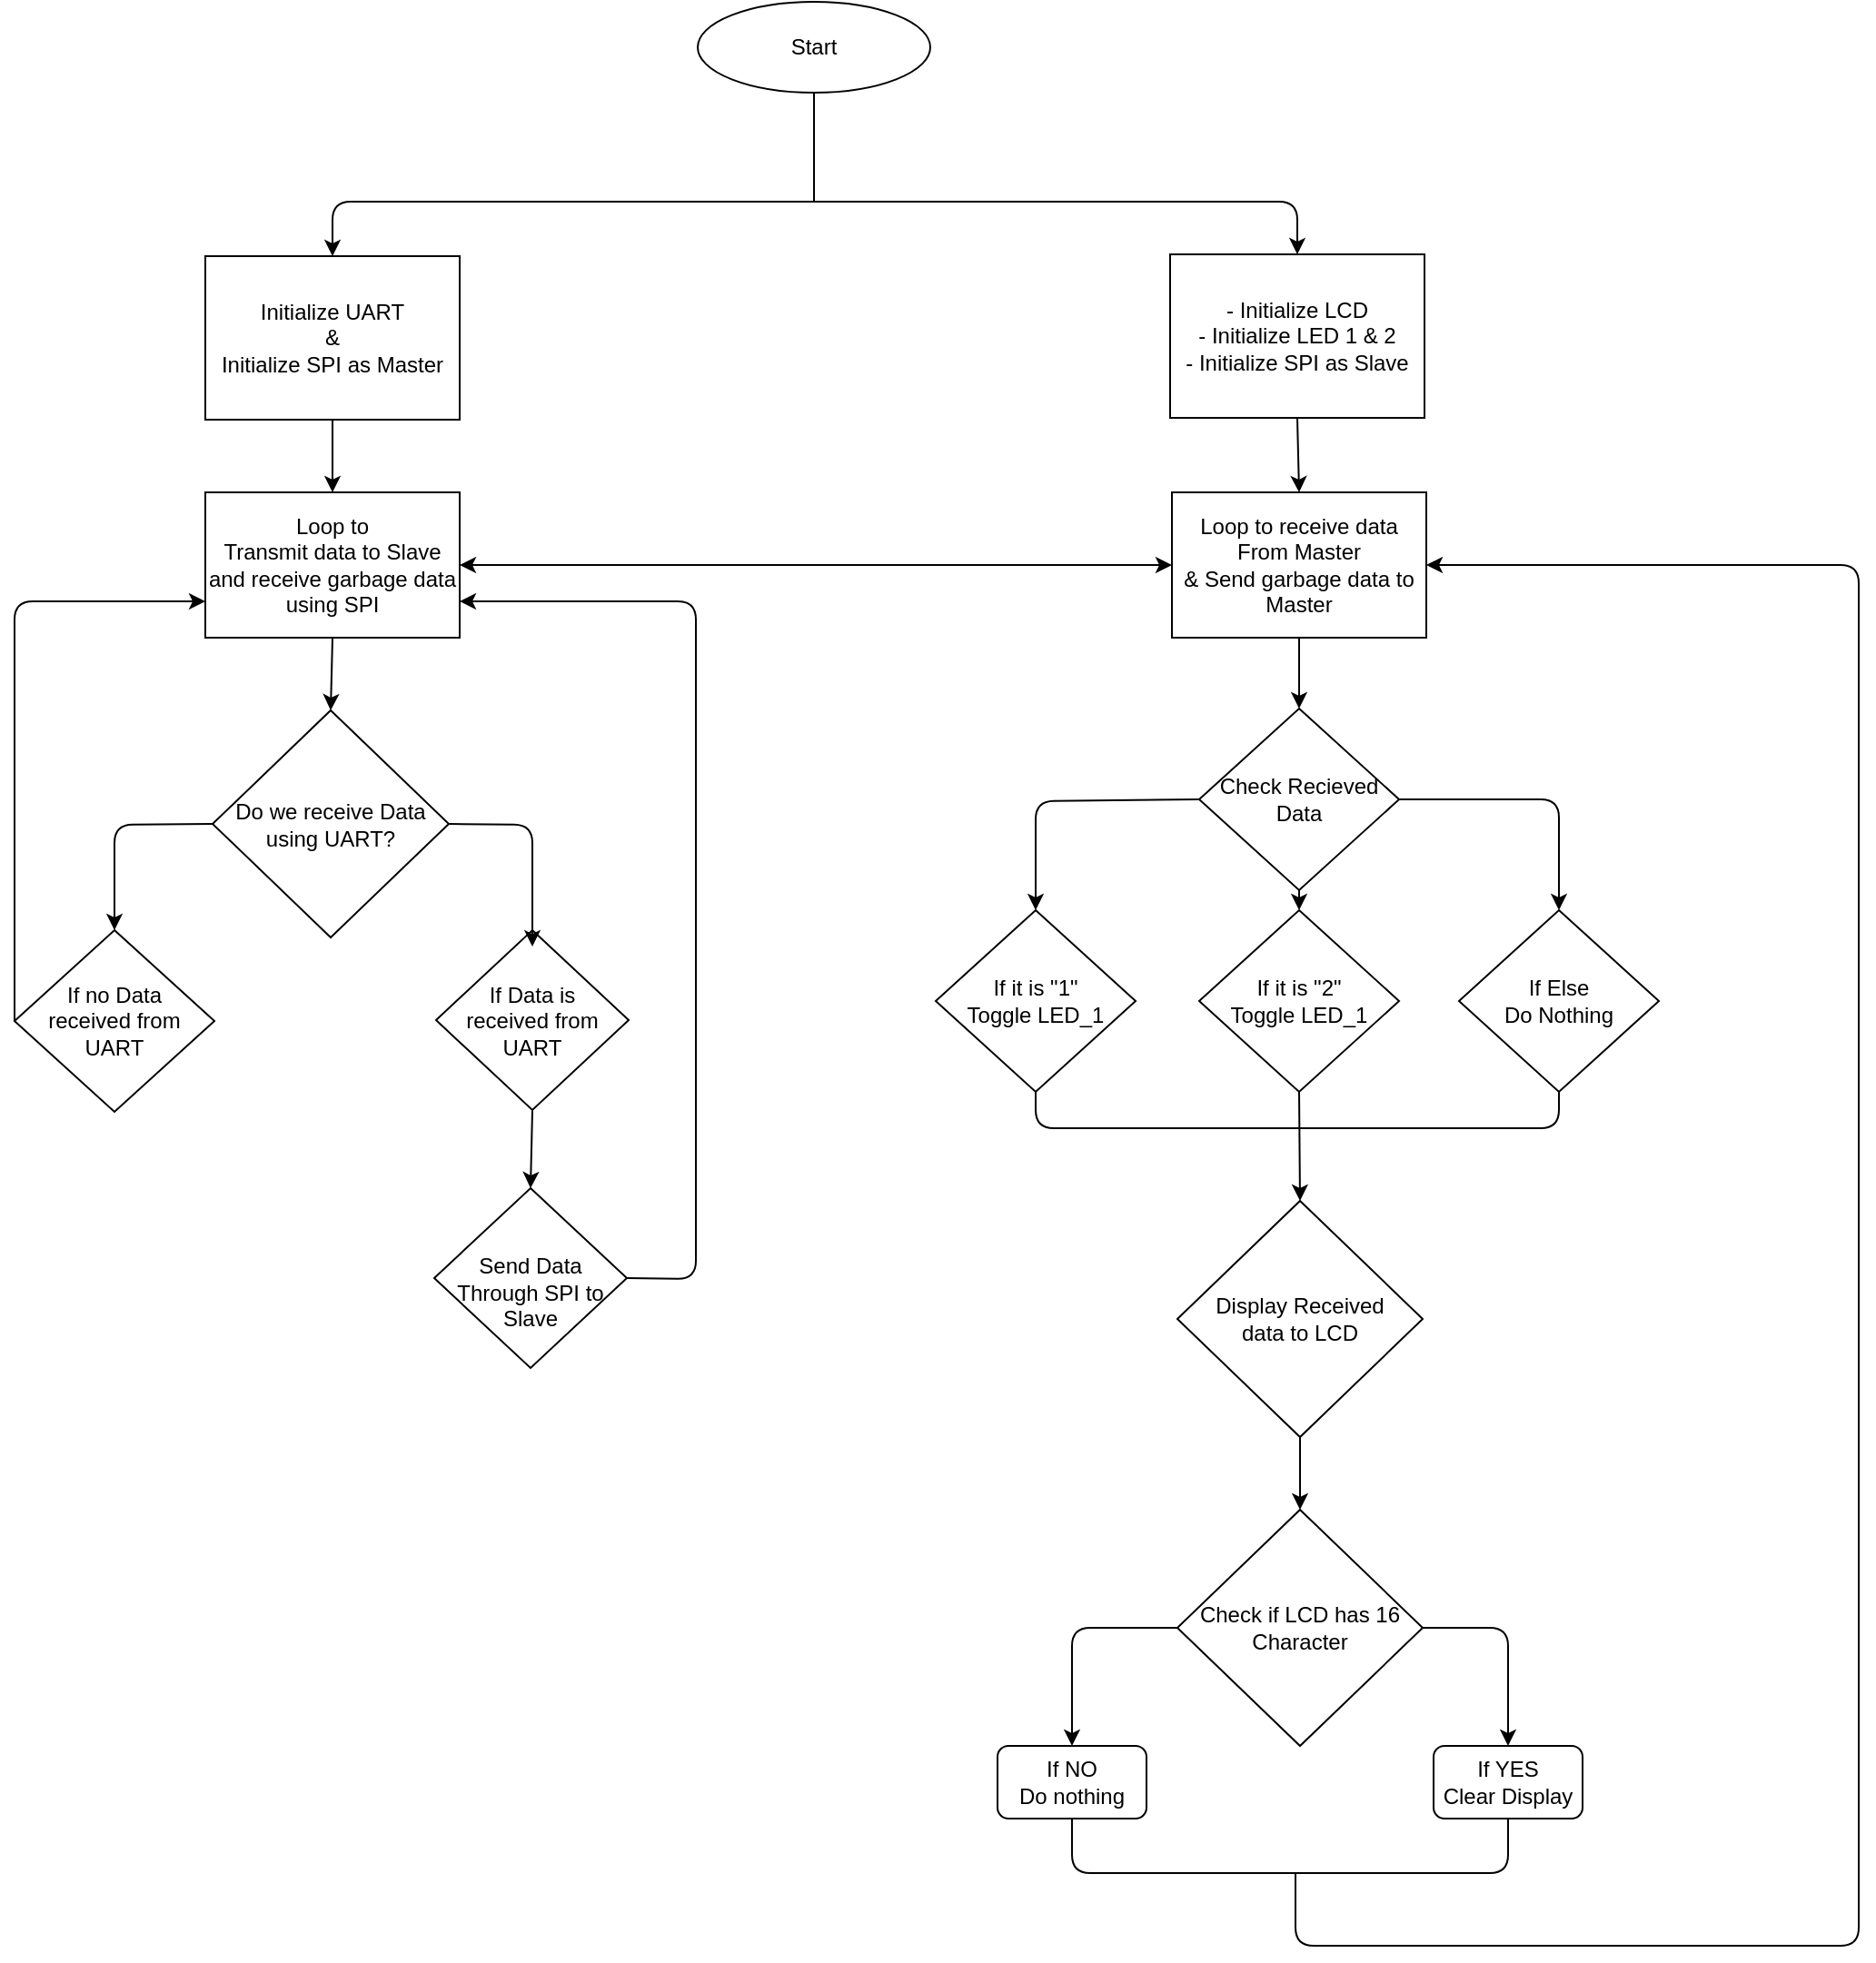 <mxfile version="14.7.6" type="github"><diagram id="usJmKWdr_tLzzN1epcfk" name="Page-1"><mxGraphModel dx="389" dy="806" grid="1" gridSize="10" guides="1" tooltips="1" connect="1" arrows="1" fold="1" page="1" pageScale="1" pageWidth="850" pageHeight="1100" math="0" shadow="0"><root><mxCell id="0"/><mxCell id="1" parent="0"/><mxCell id="dICTBoF0oqOa12W-orgk-1" value="Start" style="ellipse;whiteSpace=wrap;html=1;" parent="1" vertex="1"><mxGeometry x="416" y="40" width="128" height="50" as="geometry"/></mxCell><mxCell id="dICTBoF0oqOa12W-orgk-2" value="Initialize UART&lt;br&gt;&amp;amp;&lt;br&gt;Initialize SPI as Master" style="rounded=0;whiteSpace=wrap;html=1;" parent="1" vertex="1"><mxGeometry x="145" y="180" width="140" height="90" as="geometry"/></mxCell><mxCell id="dICTBoF0oqOa12W-orgk-3" value="&lt;span&gt;- Initialize LCD&lt;br&gt;&lt;/span&gt;- Initialize LED 1 &amp;amp; 2&lt;span&gt;&lt;br&gt;&lt;/span&gt;&lt;span&gt;- Initialize SPI as Slave&lt;br&gt;&lt;/span&gt;" style="rounded=0;whiteSpace=wrap;html=1;" parent="1" vertex="1"><mxGeometry x="676" y="179" width="140" height="90" as="geometry"/></mxCell><mxCell id="dICTBoF0oqOa12W-orgk-4" value="Loop to&lt;br&gt;Transmit data to Slave and receive garbage data using SPI" style="rounded=0;whiteSpace=wrap;html=1;" parent="1" vertex="1"><mxGeometry x="145" y="310" width="140" height="80" as="geometry"/></mxCell><mxCell id="dICTBoF0oqOa12W-orgk-5" value="Loop to receive data From Master&lt;br&gt;&amp;amp; Send garbage data to Master" style="rounded=0;whiteSpace=wrap;html=1;" parent="1" vertex="1"><mxGeometry x="677" y="310" width="140" height="80" as="geometry"/></mxCell><mxCell id="dICTBoF0oqOa12W-orgk-6" value="Display Received&lt;br&gt;data to LCD" style="rhombus;whiteSpace=wrap;html=1;" parent="1" vertex="1"><mxGeometry x="680" y="700" width="135" height="130" as="geometry"/></mxCell><mxCell id="dICTBoF0oqOa12W-orgk-7" value="Do we receive Data using UART?" style="rhombus;whiteSpace=wrap;html=1;" parent="1" vertex="1"><mxGeometry x="149" y="430" width="130" height="125" as="geometry"/></mxCell><mxCell id="dICTBoF0oqOa12W-orgk-8" value="" style="endArrow=classic;html=1;entryX=0.5;entryY=0;entryDx=0;entryDy=0;exitX=0.5;exitY=1;exitDx=0;exitDy=0;" parent="1" source="dICTBoF0oqOa12W-orgk-4" target="dICTBoF0oqOa12W-orgk-7" edge="1"><mxGeometry width="50" height="50" relative="1" as="geometry"><mxPoint x="175" y="390" as="sourcePoint"/><mxPoint x="165" y="390" as="targetPoint"/><Array as="points"/></mxGeometry></mxCell><mxCell id="dICTBoF0oqOa12W-orgk-9" value="" style="endArrow=classic;startArrow=classic;html=1;entryX=0;entryY=0.5;entryDx=0;entryDy=0;exitX=1;exitY=0.5;exitDx=0;exitDy=0;" parent="1" source="dICTBoF0oqOa12W-orgk-4" target="dICTBoF0oqOa12W-orgk-5" edge="1"><mxGeometry width="50" height="50" relative="1" as="geometry"><mxPoint x="275" y="320" as="sourcePoint"/><mxPoint x="315" y="270" as="targetPoint"/></mxGeometry></mxCell><mxCell id="dICTBoF0oqOa12W-orgk-10" value="" style="endArrow=classic;html=1;entryX=0.5;entryY=0;entryDx=0;entryDy=0;" parent="1" target="dICTBoF0oqOa12W-orgk-3" edge="1"><mxGeometry width="50" height="50" relative="1" as="geometry"><mxPoint x="395" y="150" as="sourcePoint"/><mxPoint x="565" y="150" as="targetPoint"/><Array as="points"><mxPoint x="565" y="150"/><mxPoint x="746" y="150"/></Array></mxGeometry></mxCell><mxCell id="dICTBoF0oqOa12W-orgk-11" value="" style="endArrow=none;html=1;entryX=0.5;entryY=1;entryDx=0;entryDy=0;" parent="1" target="dICTBoF0oqOa12W-orgk-1" edge="1"><mxGeometry width="50" height="50" relative="1" as="geometry"><mxPoint x="480" y="150" as="sourcePoint"/><mxPoint x="395" y="90" as="targetPoint"/><Array as="points"/></mxGeometry></mxCell><mxCell id="dICTBoF0oqOa12W-orgk-12" value="" style="endArrow=classic;html=1;entryX=0.5;entryY=0;entryDx=0;entryDy=0;" parent="1" target="dICTBoF0oqOa12W-orgk-2" edge="1"><mxGeometry width="50" height="50" relative="1" as="geometry"><mxPoint x="395" y="150" as="sourcePoint"/><mxPoint x="505" y="220" as="targetPoint"/><Array as="points"><mxPoint x="215" y="150"/></Array></mxGeometry></mxCell><mxCell id="dICTBoF0oqOa12W-orgk-13" value="" style="endArrow=classic;html=1;exitX=0.5;exitY=1;exitDx=0;exitDy=0;entryX=0.5;entryY=0;entryDx=0;entryDy=0;" parent="1" source="dICTBoF0oqOa12W-orgk-2" target="dICTBoF0oqOa12W-orgk-4" edge="1"><mxGeometry width="50" height="50" relative="1" as="geometry"><mxPoint x="455" y="270" as="sourcePoint"/><mxPoint x="505" y="220" as="targetPoint"/></mxGeometry></mxCell><mxCell id="dICTBoF0oqOa12W-orgk-14" value="" style="endArrow=classic;html=1;exitX=0.5;exitY=1;exitDx=0;exitDy=0;entryX=0.5;entryY=0;entryDx=0;entryDy=0;" parent="1" source="dICTBoF0oqOa12W-orgk-3" target="dICTBoF0oqOa12W-orgk-5" edge="1"><mxGeometry width="50" height="50" relative="1" as="geometry"><mxPoint x="455" y="510" as="sourcePoint"/><mxPoint x="505" y="460" as="targetPoint"/></mxGeometry></mxCell><mxCell id="dICTBoF0oqOa12W-orgk-15" value="Check if LCD has 16 Character" style="rhombus;whiteSpace=wrap;html=1;" parent="1" vertex="1"><mxGeometry x="680" y="870" width="135" height="130" as="geometry"/></mxCell><mxCell id="dICTBoF0oqOa12W-orgk-16" value="" style="endArrow=classic;html=1;exitX=0.5;exitY=1;exitDx=0;exitDy=0;entryX=0.5;entryY=0;entryDx=0;entryDy=0;" parent="1" source="dICTBoF0oqOa12W-orgk-6" target="dICTBoF0oqOa12W-orgk-15" edge="1"><mxGeometry width="50" height="50" relative="1" as="geometry"><mxPoint x="655" y="870" as="sourcePoint"/><mxPoint x="705" y="820" as="targetPoint"/></mxGeometry></mxCell><mxCell id="dICTBoF0oqOa12W-orgk-17" value="" style="endArrow=classic;html=1;exitX=0;exitY=0.5;exitDx=0;exitDy=0;entryX=0.5;entryY=0;entryDx=0;entryDy=0;" parent="1" source="dICTBoF0oqOa12W-orgk-15" target="dICTBoF0oqOa12W-orgk-19" edge="1"><mxGeometry width="50" height="50" relative="1" as="geometry"><mxPoint x="722" y="870" as="sourcePoint"/><mxPoint x="622" y="990" as="targetPoint"/><Array as="points"><mxPoint x="622" y="935"/></Array></mxGeometry></mxCell><mxCell id="dICTBoF0oqOa12W-orgk-18" value="" style="endArrow=classic;html=1;exitX=1;exitY=0.5;exitDx=0;exitDy=0;entryX=0.5;entryY=0;entryDx=0;entryDy=0;" parent="1" source="dICTBoF0oqOa12W-orgk-15" target="dICTBoF0oqOa12W-orgk-20" edge="1"><mxGeometry width="50" height="50" relative="1" as="geometry"><mxPoint x="690" y="945" as="sourcePoint"/><mxPoint x="862" y="990" as="targetPoint"/><Array as="points"><mxPoint x="862" y="935"/></Array></mxGeometry></mxCell><mxCell id="dICTBoF0oqOa12W-orgk-19" value="If NO&lt;br&gt;Do nothing" style="rounded=1;whiteSpace=wrap;html=1;" parent="1" vertex="1"><mxGeometry x="581" y="1000" width="82" height="40" as="geometry"/></mxCell><mxCell id="dICTBoF0oqOa12W-orgk-20" value="If YES&lt;br&gt;Clear Display" style="rounded=1;whiteSpace=wrap;html=1;" parent="1" vertex="1"><mxGeometry x="821" y="1000" width="82" height="40" as="geometry"/></mxCell><mxCell id="dICTBoF0oqOa12W-orgk-21" value="If it is &quot;1&quot;&lt;br&gt;Toggle LED_1" style="rhombus;whiteSpace=wrap;html=1;" parent="1" vertex="1"><mxGeometry x="547" y="540" width="110" height="100" as="geometry"/></mxCell><mxCell id="dICTBoF0oqOa12W-orgk-22" value="Check Recieved&lt;br&gt;Data" style="rhombus;whiteSpace=wrap;html=1;" parent="1" vertex="1"><mxGeometry x="692" y="429" width="110" height="100" as="geometry"/></mxCell><mxCell id="dICTBoF0oqOa12W-orgk-23" value="If it is &quot;2&quot;&lt;br&gt;Toggle LED_1" style="rhombus;whiteSpace=wrap;html=1;" parent="1" vertex="1"><mxGeometry x="692" y="540" width="110" height="100" as="geometry"/></mxCell><mxCell id="dICTBoF0oqOa12W-orgk-24" value="" style="endArrow=classic;html=1;entryX=0.5;entryY=0;entryDx=0;entryDy=0;exitX=0;exitY=0.5;exitDx=0;exitDy=0;" parent="1" source="dICTBoF0oqOa12W-orgk-22" target="dICTBoF0oqOa12W-orgk-21" edge="1"><mxGeometry width="50" height="50" relative="1" as="geometry"><mxPoint x="685" y="480" as="sourcePoint"/><mxPoint x="600" y="500" as="targetPoint"/><Array as="points"><mxPoint x="602" y="480"/></Array></mxGeometry></mxCell><mxCell id="dICTBoF0oqOa12W-orgk-25" value="If Data is&lt;br&gt;received from&lt;br&gt;UART" style="rhombus;whiteSpace=wrap;html=1;" parent="1" vertex="1"><mxGeometry x="272" y="551" width="106" height="99" as="geometry"/></mxCell><mxCell id="dICTBoF0oqOa12W-orgk-26" value="If no Data&lt;br&gt;received from UART" style="rhombus;whiteSpace=wrap;html=1;" parent="1" vertex="1"><mxGeometry x="40" y="551" width="110" height="100" as="geometry"/></mxCell><mxCell id="dICTBoF0oqOa12W-orgk-27" value="&lt;br&gt;Send Data Through SPI to Slave" style="rhombus;whiteSpace=wrap;html=1;" parent="1" vertex="1"><mxGeometry x="271" y="693" width="106" height="99" as="geometry"/></mxCell><mxCell id="dICTBoF0oqOa12W-orgk-28" value="" style="endArrow=classic;html=1;exitX=0.5;exitY=1;exitDx=0;exitDy=0;entryX=0.5;entryY=0;entryDx=0;entryDy=0;" parent="1" source="dICTBoF0oqOa12W-orgk-25" target="dICTBoF0oqOa12W-orgk-27" edge="1"><mxGeometry width="50" height="50" relative="1" as="geometry"><mxPoint x="714" y="519" as="sourcePoint"/><mxPoint x="325" y="669" as="targetPoint"/></mxGeometry></mxCell><mxCell id="dICTBoF0oqOa12W-orgk-29" value="" style="endArrow=classic;html=1;exitX=0;exitY=0.5;exitDx=0;exitDy=0;entryX=0;entryY=0.75;entryDx=0;entryDy=0;" parent="1" edge="1"><mxGeometry width="50" height="50" relative="1" as="geometry"><mxPoint x="40" y="601" as="sourcePoint"/><mxPoint x="145" y="370" as="targetPoint"/><Array as="points"><mxPoint x="40" y="370"/></Array></mxGeometry></mxCell><mxCell id="dICTBoF0oqOa12W-orgk-30" value="" style="endArrow=classic;html=1;exitX=0;exitY=0.5;exitDx=0;exitDy=0;entryX=0.5;entryY=0;entryDx=0;entryDy=0;" parent="1" source="dICTBoF0oqOa12W-orgk-7" target="dICTBoF0oqOa12W-orgk-26" edge="1"><mxGeometry width="50" height="50" relative="1" as="geometry"><mxPoint x="625" y="520" as="sourcePoint"/><mxPoint x="95" y="530" as="targetPoint"/><Array as="points"><mxPoint x="95" y="493"/></Array></mxGeometry></mxCell><mxCell id="dICTBoF0oqOa12W-orgk-31" value="" style="endArrow=classic;html=1;exitX=1;exitY=0.5;exitDx=0;exitDy=0;entryX=0.5;entryY=0.091;entryDx=0;entryDy=0;entryPerimeter=0;" parent="1" source="dICTBoF0oqOa12W-orgk-7" target="dICTBoF0oqOa12W-orgk-25" edge="1"><mxGeometry width="50" height="50" relative="1" as="geometry"><mxPoint x="625" y="520" as="sourcePoint"/><mxPoint x="375" y="530" as="targetPoint"/><Array as="points"><mxPoint x="325" y="493"/></Array></mxGeometry></mxCell><mxCell id="dICTBoF0oqOa12W-orgk-32" value="" style="endArrow=classic;html=1;exitX=1;exitY=0.5;exitDx=0;exitDy=0;entryX=1;entryY=0.75;entryDx=0;entryDy=0;" parent="1" source="dICTBoF0oqOa12W-orgk-27" target="dICTBoF0oqOa12W-orgk-4" edge="1"><mxGeometry width="50" height="50" relative="1" as="geometry"><mxPoint x="625" y="520" as="sourcePoint"/><mxPoint x="675" y="470" as="targetPoint"/><Array as="points"><mxPoint x="415" y="743"/><mxPoint x="415" y="370"/></Array></mxGeometry></mxCell><mxCell id="dICTBoF0oqOa12W-orgk-33" value="" style="endArrow=none;html=1;exitX=0.5;exitY=1;exitDx=0;exitDy=0;entryX=0.5;entryY=1;entryDx=0;entryDy=0;" parent="1" source="dICTBoF0oqOa12W-orgk-21" target="dICTBoF0oqOa12W-orgk-35" edge="1"><mxGeometry width="50" height="50" relative="1" as="geometry"><mxPoint x="597" y="650" as="sourcePoint"/><mxPoint x="755" y="660" as="targetPoint"/><Array as="points"><mxPoint x="602" y="660"/><mxPoint x="890" y="660"/></Array></mxGeometry></mxCell><mxCell id="dICTBoF0oqOa12W-orgk-34" value="" style="endArrow=classic;html=1;entryX=0.5;entryY=0;entryDx=0;entryDy=0;exitX=0.5;exitY=1;exitDx=0;exitDy=0;" parent="1" source="dICTBoF0oqOa12W-orgk-23" target="dICTBoF0oqOa12W-orgk-6" edge="1"><mxGeometry width="50" height="50" relative="1" as="geometry"><mxPoint x="748" y="670" as="sourcePoint"/><mxPoint x="675" y="830" as="targetPoint"/></mxGeometry></mxCell><mxCell id="dICTBoF0oqOa12W-orgk-35" value="If Else&lt;br&gt;Do Nothing" style="rhombus;whiteSpace=wrap;html=1;" parent="1" vertex="1"><mxGeometry x="835" y="540" width="110" height="100" as="geometry"/></mxCell><mxCell id="dICTBoF0oqOa12W-orgk-36" value="" style="endArrow=classic;html=1;exitX=0.5;exitY=1;exitDx=0;exitDy=0;entryX=0.5;entryY=0;entryDx=0;entryDy=0;" parent="1" source="dICTBoF0oqOa12W-orgk-22" target="dICTBoF0oqOa12W-orgk-23" edge="1"><mxGeometry width="50" height="50" relative="1" as="geometry"><mxPoint x="803.232" y="553.029" as="sourcePoint"/><mxPoint x="815" y="551" as="targetPoint"/></mxGeometry></mxCell><mxCell id="dICTBoF0oqOa12W-orgk-37" value="" style="endArrow=classic;html=1;exitX=1;exitY=0.5;exitDx=0;exitDy=0;entryX=0.5;entryY=0;entryDx=0;entryDy=0;" parent="1" source="dICTBoF0oqOa12W-orgk-22" target="dICTBoF0oqOa12W-orgk-35" edge="1"><mxGeometry width="50" height="50" relative="1" as="geometry"><mxPoint x="755" y="480" as="sourcePoint"/><mxPoint x="865" y="537" as="targetPoint"/><Array as="points"><mxPoint x="890" y="479"/></Array></mxGeometry></mxCell><mxCell id="dICTBoF0oqOa12W-orgk-38" value="" style="endArrow=none;html=1;exitX=0.5;exitY=1;exitDx=0;exitDy=0;" parent="1" source="dICTBoF0oqOa12W-orgk-19" edge="1"><mxGeometry width="50" height="50" relative="1" as="geometry"><mxPoint x="645" y="1060" as="sourcePoint"/><mxPoint x="745" y="1070" as="targetPoint"/><Array as="points"><mxPoint x="622" y="1070"/></Array></mxGeometry></mxCell><mxCell id="dICTBoF0oqOa12W-orgk-39" value="" style="endArrow=none;html=1;exitX=0.5;exitY=1;exitDx=0;exitDy=0;" parent="1" source="dICTBoF0oqOa12W-orgk-20" edge="1"><mxGeometry width="50" height="50" relative="1" as="geometry"><mxPoint x="865" y="1030" as="sourcePoint"/><mxPoint x="745" y="1070" as="targetPoint"/><Array as="points"><mxPoint x="862" y="1070"/></Array></mxGeometry></mxCell><mxCell id="dICTBoF0oqOa12W-orgk-40" value="" style="endArrow=classic;html=1;entryX=1;entryY=0.5;entryDx=0;entryDy=0;" parent="1" target="dICTBoF0oqOa12W-orgk-5" edge="1"><mxGeometry width="50" height="50" relative="1" as="geometry"><mxPoint x="745" y="1070" as="sourcePoint"/><mxPoint x="1055" y="330" as="targetPoint"/><Array as="points"><mxPoint x="745" y="1110"/><mxPoint x="1055" y="1110"/><mxPoint x="1055" y="350"/></Array></mxGeometry></mxCell><mxCell id="dICTBoF0oqOa12W-orgk-41" value="" style="endArrow=classic;html=1;entryX=0.5;entryY=0;entryDx=0;entryDy=0;exitX=0.5;exitY=1;exitDx=0;exitDy=0;" parent="1" source="dICTBoF0oqOa12W-orgk-5" target="dICTBoF0oqOa12W-orgk-22" edge="1"><mxGeometry width="50" height="50" relative="1" as="geometry"><mxPoint x="747" y="400" as="sourcePoint"/><mxPoint x="665" y="560" as="targetPoint"/></mxGeometry></mxCell></root></mxGraphModel></diagram></mxfile>